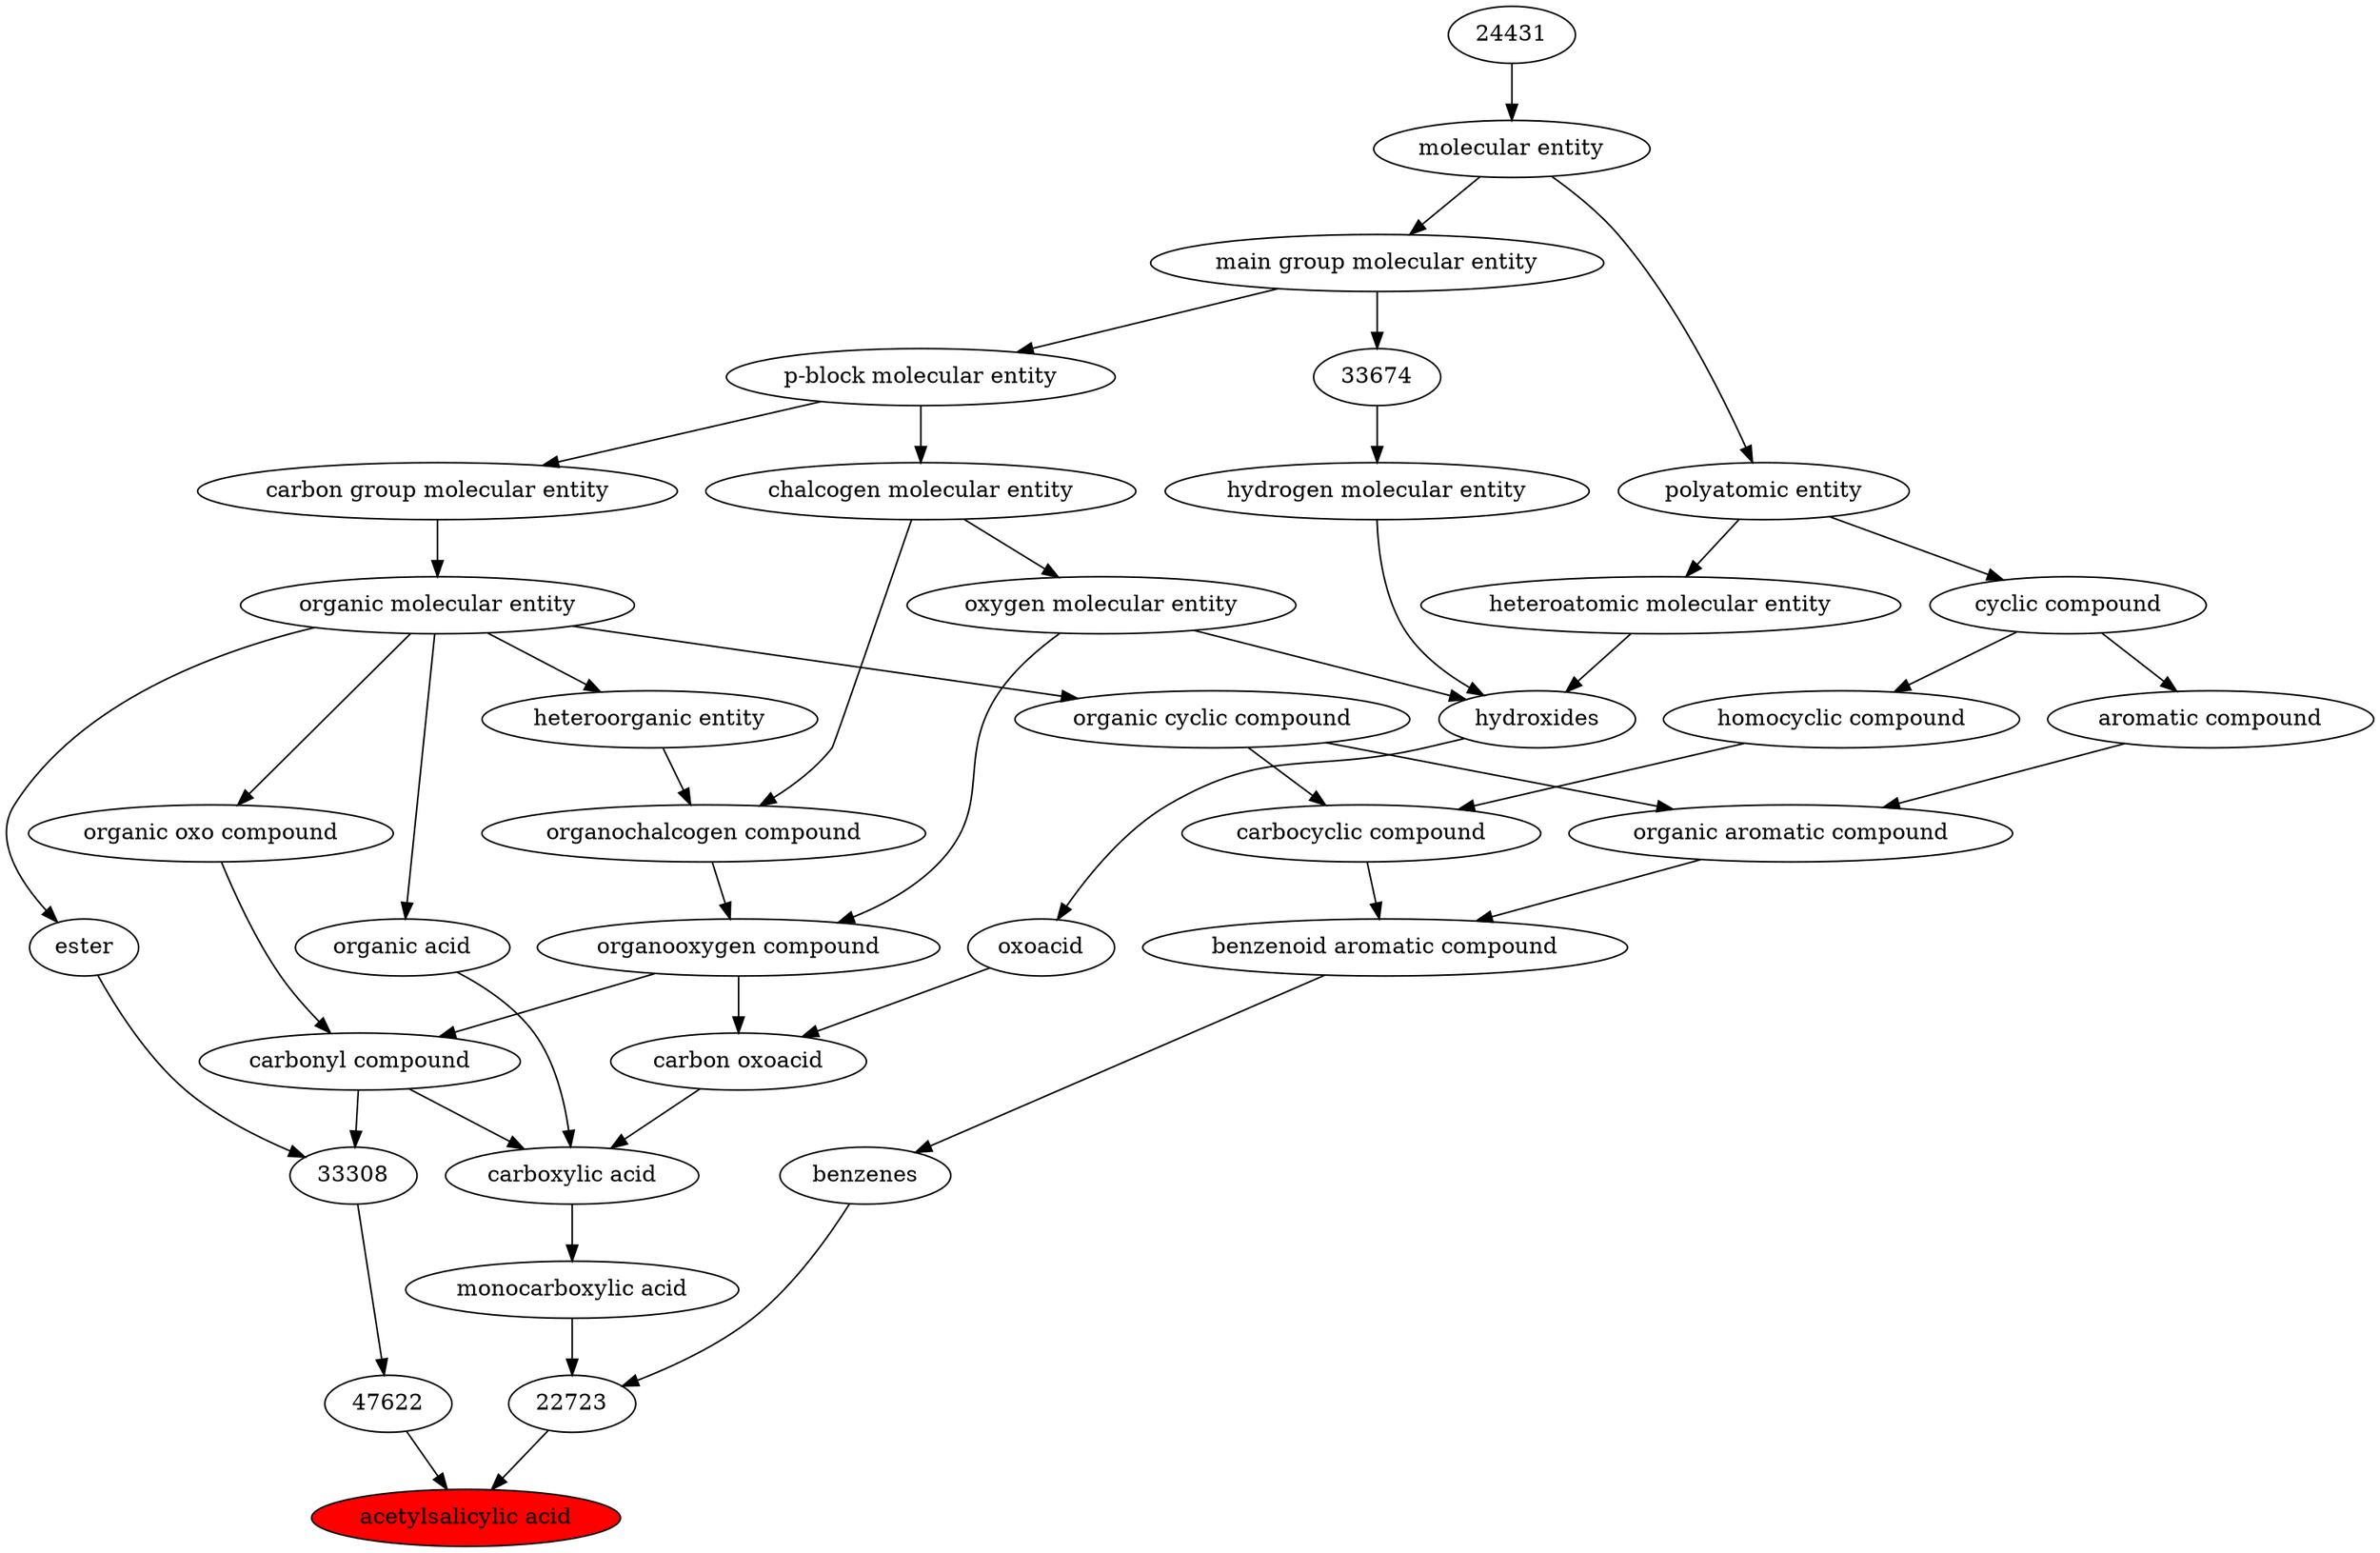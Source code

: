 digraph tree{ 
15365 [label="acetylsalicylic acid" fillcolor=red style=filled]
22723 -> 15365
47622 -> 15365
22723 [label="22723"]
22712 -> 22723
25384 -> 22723
47622 [label="47622"]
33308 -> 47622
22712 [label="benzenes"]
33836 -> 22712
25384 [label="monocarboxylic acid"]
33575 -> 25384
33308 [label="33308"]
36586 -> 33308
35701 -> 33308
33836 [label="benzenoid aromatic compound"]
33659 -> 33836
33598 -> 33836
33575 [label="carboxylic acid"]
36586 -> 33575
35605 -> 33575
64709 -> 33575
36586 [label="carbonyl compound"]
36587 -> 36586
36963 -> 36586
35701 [label="ester"]
50860 -> 35701
33659 [label="organic aromatic compound"]
33832 -> 33659
33655 -> 33659
33598 [label="carbocyclic compound"]
33832 -> 33598
33597 -> 33598
35605 [label="carbon oxoacid"]
24833 -> 35605
36963 -> 35605
64709 [label="organic acid"]
50860 -> 64709
36587 [label="organic oxo compound"]
50860 -> 36587
36963 [label="organooxygen compound"]
36962 -> 36963
25806 -> 36963
50860 [label="organic molecular entity"]
33582 -> 50860
33832 [label="organic cyclic compound"]
50860 -> 33832
33655 [label="aromatic compound"]
33595 -> 33655
33597 [label="homocyclic compound"]
33595 -> 33597
24833 [label="oxoacid"]
24651 -> 24833
36962 [label="organochalcogen compound"]
33285 -> 36962
33304 -> 36962
25806 [label="oxygen molecular entity"]
33304 -> 25806
33582 [label="carbon group molecular entity"]
33675 -> 33582
33595 [label="cyclic compound"]
36357 -> 33595
24651 [label="hydroxides"]
25806 -> 24651
33608 -> 24651
37577 -> 24651
33285 [label="heteroorganic entity"]
50860 -> 33285
33304 [label="chalcogen molecular entity"]
33675 -> 33304
33675 [label="p-block molecular entity"]
33579 -> 33675
36357 [label="polyatomic entity"]
23367 -> 36357
33608 [label="hydrogen molecular entity"]
33674 -> 33608
37577 [label="heteroatomic molecular entity"]
36357 -> 37577
33579 [label="main group molecular entity"]
23367 -> 33579
23367 [label="molecular entity"]
24431 -> 23367
33674 [label="33674"]
33579 -> 33674
24431 [label="24431"]
}